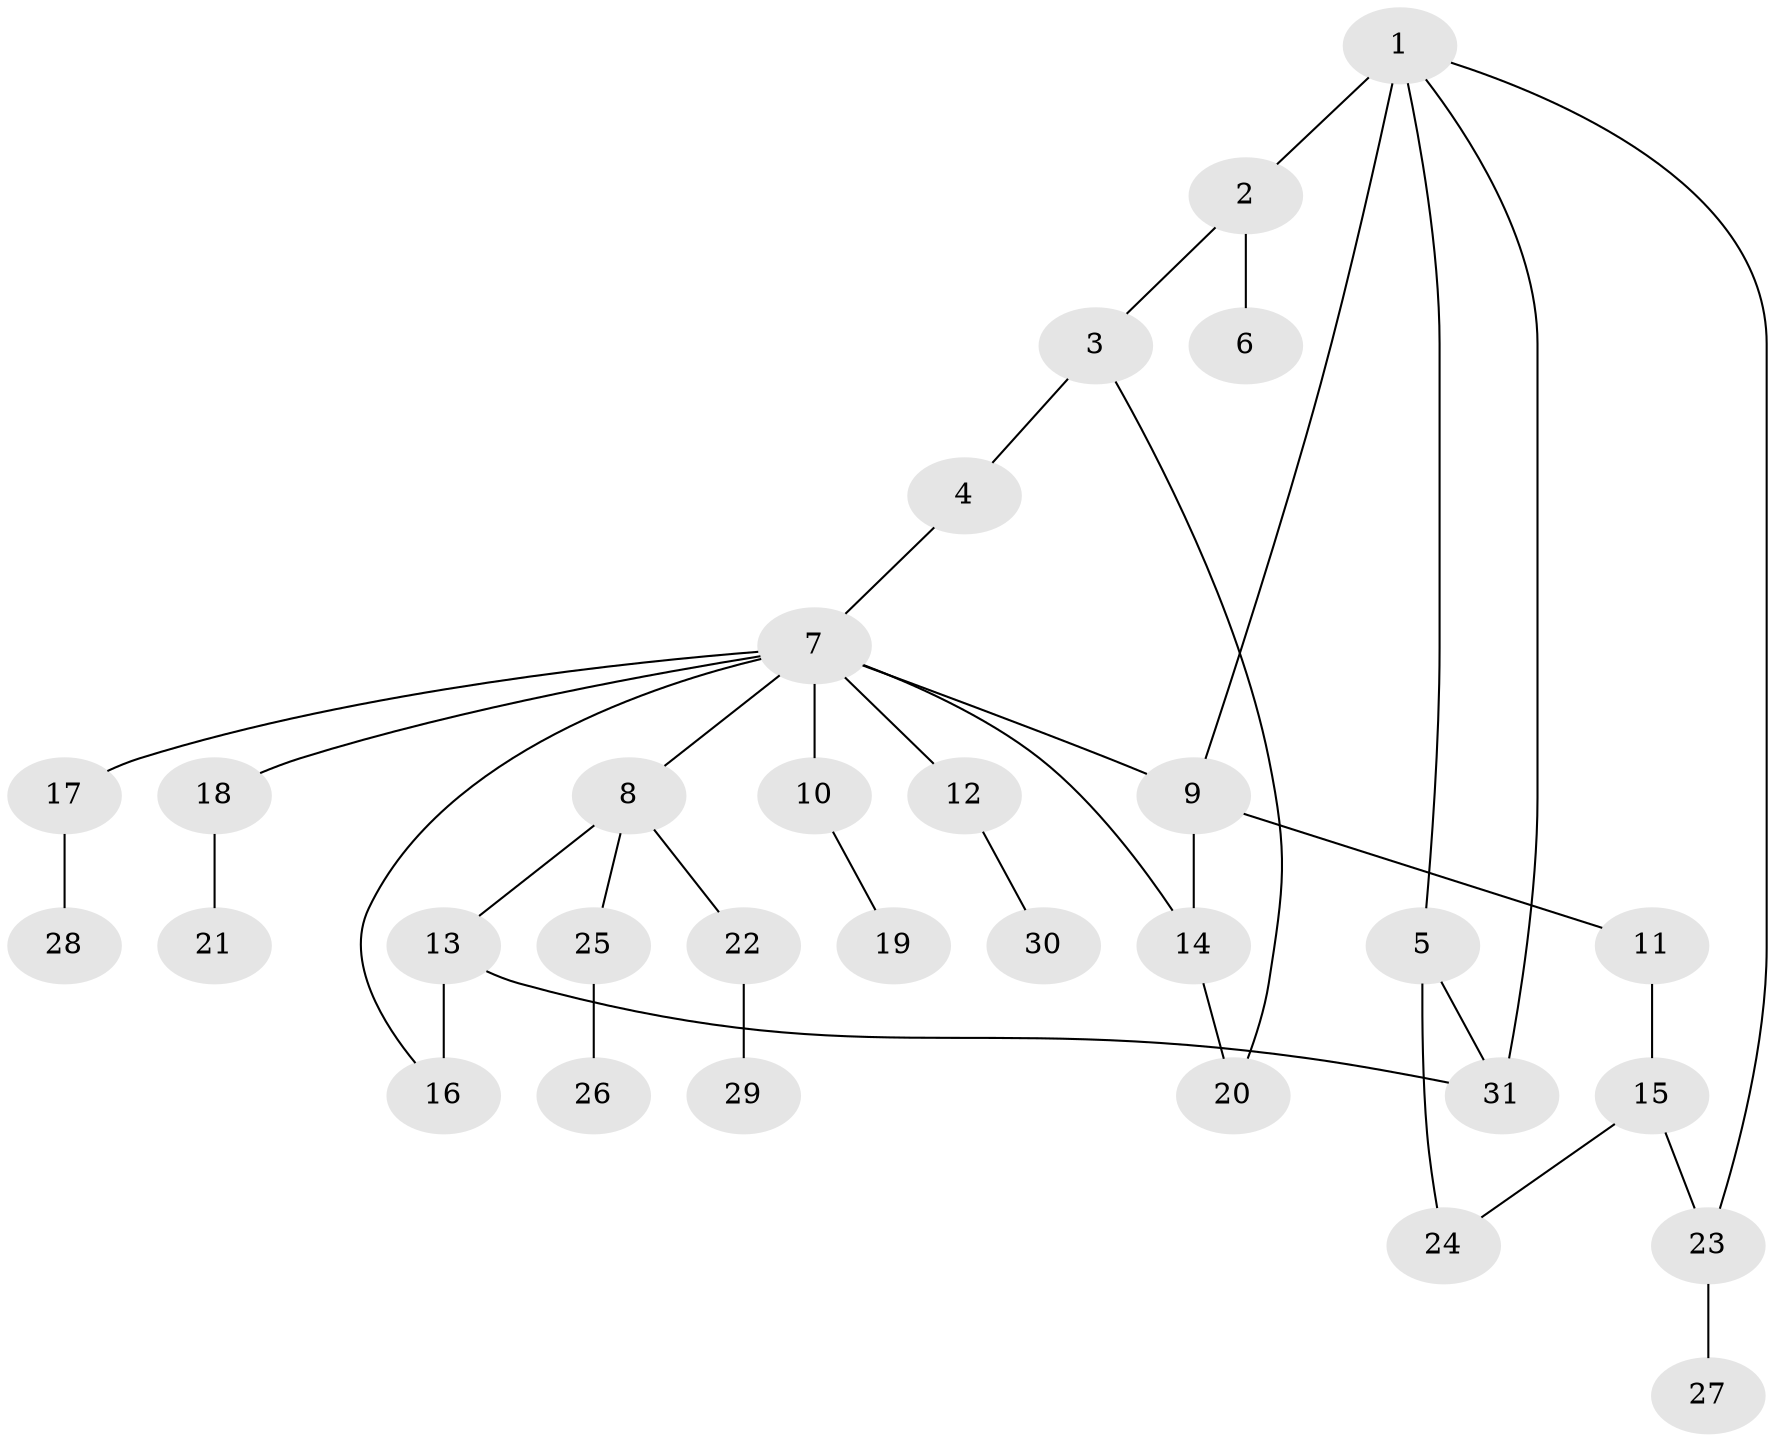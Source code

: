 // original degree distribution, {6: 0.02, 4: 0.1, 2: 0.32, 3: 0.2, 1: 0.32, 9: 0.02, 5: 0.02}
// Generated by graph-tools (version 1.1) at 2025/48/03/04/25 22:48:51]
// undirected, 31 vertices, 38 edges
graph export_dot {
  node [color=gray90,style=filled];
  1;
  2;
  3;
  4;
  5;
  6;
  7;
  8;
  9;
  10;
  11;
  12;
  13;
  14;
  15;
  16;
  17;
  18;
  19;
  20;
  21;
  22;
  23;
  24;
  25;
  26;
  27;
  28;
  29;
  30;
  31;
  1 -- 2 [weight=2.0];
  1 -- 5 [weight=1.0];
  1 -- 9 [weight=1.0];
  1 -- 23 [weight=1.0];
  1 -- 31 [weight=1.0];
  2 -- 3 [weight=1.0];
  2 -- 6 [weight=1.0];
  3 -- 4 [weight=1.0];
  3 -- 20 [weight=1.0];
  4 -- 7 [weight=1.0];
  5 -- 24 [weight=1.0];
  5 -- 31 [weight=1.0];
  7 -- 8 [weight=1.0];
  7 -- 9 [weight=1.0];
  7 -- 10 [weight=1.0];
  7 -- 12 [weight=1.0];
  7 -- 14 [weight=1.0];
  7 -- 16 [weight=1.0];
  7 -- 17 [weight=1.0];
  7 -- 18 [weight=1.0];
  8 -- 13 [weight=1.0];
  8 -- 22 [weight=1.0];
  8 -- 25 [weight=1.0];
  9 -- 11 [weight=1.0];
  9 -- 14 [weight=1.0];
  10 -- 19 [weight=1.0];
  11 -- 15 [weight=1.0];
  12 -- 30 [weight=1.0];
  13 -- 16 [weight=2.0];
  13 -- 31 [weight=1.0];
  14 -- 20 [weight=1.0];
  15 -- 23 [weight=1.0];
  15 -- 24 [weight=1.0];
  17 -- 28 [weight=1.0];
  18 -- 21 [weight=1.0];
  22 -- 29 [weight=1.0];
  23 -- 27 [weight=1.0];
  25 -- 26 [weight=1.0];
}

